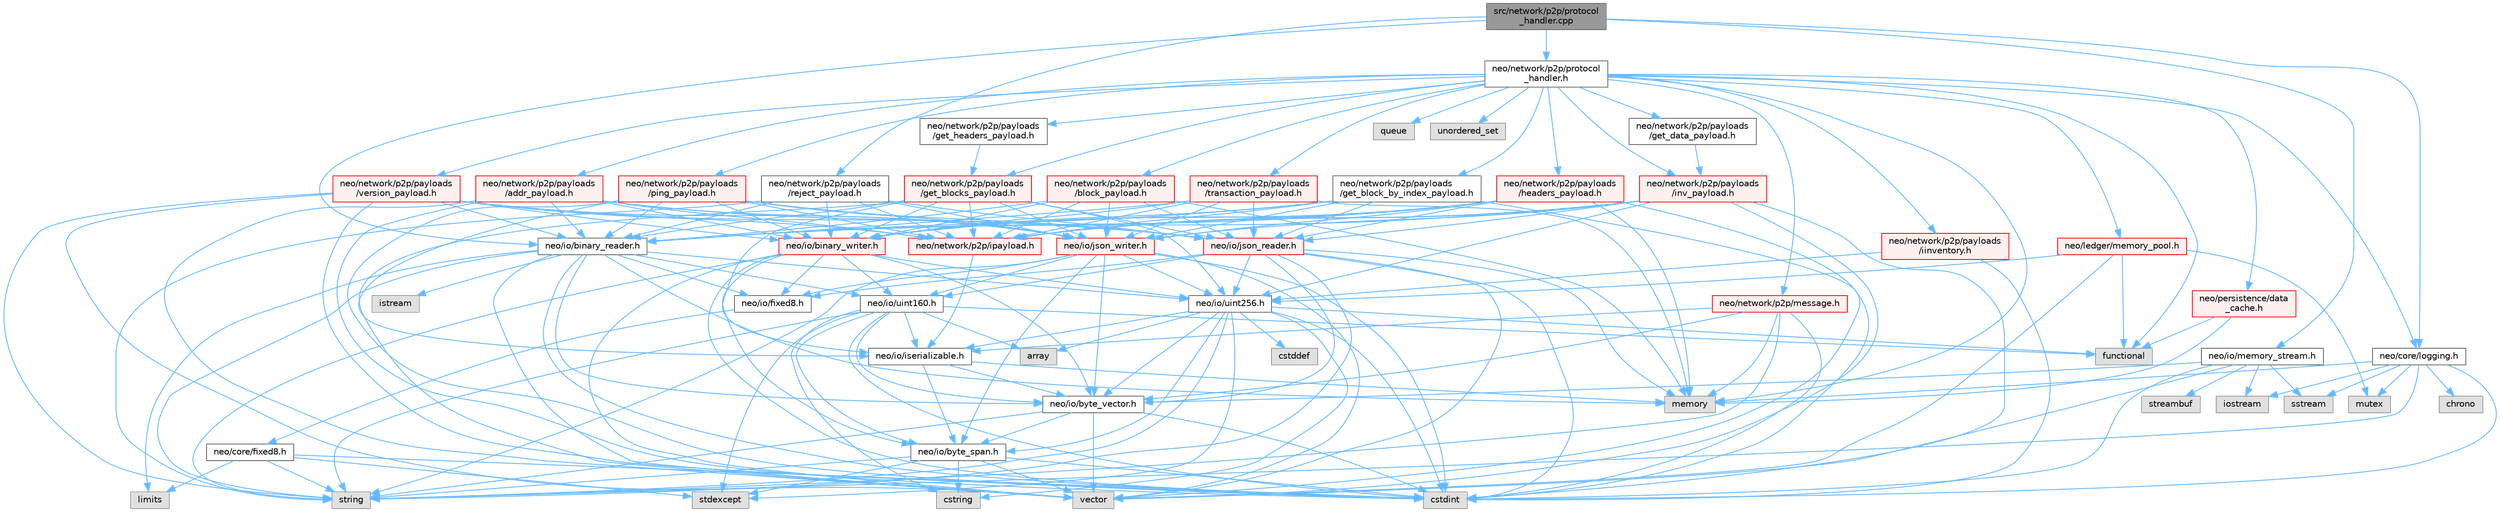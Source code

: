 digraph "src/network/p2p/protocol_handler.cpp"
{
 // LATEX_PDF_SIZE
  bgcolor="transparent";
  edge [fontname=Helvetica,fontsize=10,labelfontname=Helvetica,labelfontsize=10];
  node [fontname=Helvetica,fontsize=10,shape=box,height=0.2,width=0.4];
  Node1 [id="Node000001",label="src/network/p2p/protocol\l_handler.cpp",height=0.2,width=0.4,color="gray40", fillcolor="grey60", style="filled", fontcolor="black",tooltip=" "];
  Node1 -> Node2 [id="edge1_Node000001_Node000002",color="steelblue1",style="solid",tooltip=" "];
  Node2 [id="Node000002",label="neo/core/logging.h",height=0.2,width=0.4,color="grey40", fillcolor="white", style="filled",URL="$core_2logging_8h.html",tooltip=" "];
  Node2 -> Node3 [id="edge2_Node000002_Node000003",color="steelblue1",style="solid",tooltip=" "];
  Node3 [id="Node000003",label="chrono",height=0.2,width=0.4,color="grey60", fillcolor="#E0E0E0", style="filled",tooltip=" "];
  Node2 -> Node4 [id="edge3_Node000002_Node000004",color="steelblue1",style="solid",tooltip=" "];
  Node4 [id="Node000004",label="cstdint",height=0.2,width=0.4,color="grey60", fillcolor="#E0E0E0", style="filled",tooltip=" "];
  Node2 -> Node5 [id="edge4_Node000002_Node000005",color="steelblue1",style="solid",tooltip=" "];
  Node5 [id="Node000005",label="memory",height=0.2,width=0.4,color="grey60", fillcolor="#E0E0E0", style="filled",tooltip=" "];
  Node2 -> Node6 [id="edge5_Node000002_Node000006",color="steelblue1",style="solid",tooltip=" "];
  Node6 [id="Node000006",label="sstream",height=0.2,width=0.4,color="grey60", fillcolor="#E0E0E0", style="filled",tooltip=" "];
  Node2 -> Node7 [id="edge6_Node000002_Node000007",color="steelblue1",style="solid",tooltip=" "];
  Node7 [id="Node000007",label="string",height=0.2,width=0.4,color="grey60", fillcolor="#E0E0E0", style="filled",tooltip=" "];
  Node2 -> Node8 [id="edge7_Node000002_Node000008",color="steelblue1",style="solid",tooltip=" "];
  Node8 [id="Node000008",label="iostream",height=0.2,width=0.4,color="grey60", fillcolor="#E0E0E0", style="filled",tooltip=" "];
  Node2 -> Node9 [id="edge8_Node000002_Node000009",color="steelblue1",style="solid",tooltip=" "];
  Node9 [id="Node000009",label="mutex",height=0.2,width=0.4,color="grey60", fillcolor="#E0E0E0", style="filled",tooltip=" "];
  Node1 -> Node10 [id="edge9_Node000001_Node000010",color="steelblue1",style="solid",tooltip=" "];
  Node10 [id="Node000010",label="neo/io/binary_reader.h",height=0.2,width=0.4,color="grey40", fillcolor="white", style="filled",URL="$binary__reader_8h.html",tooltip=" "];
  Node10 -> Node11 [id="edge10_Node000010_Node000011",color="steelblue1",style="solid",tooltip=" "];
  Node11 [id="Node000011",label="neo/io/byte_vector.h",height=0.2,width=0.4,color="grey40", fillcolor="white", style="filled",URL="$io_2byte__vector_8h.html",tooltip=" "];
  Node11 -> Node12 [id="edge11_Node000011_Node000012",color="steelblue1",style="solid",tooltip=" "];
  Node12 [id="Node000012",label="neo/io/byte_span.h",height=0.2,width=0.4,color="grey40", fillcolor="white", style="filled",URL="$io_2byte__span_8h.html",tooltip=" "];
  Node12 -> Node4 [id="edge12_Node000012_Node000004",color="steelblue1",style="solid",tooltip=" "];
  Node12 -> Node13 [id="edge13_Node000012_Node000013",color="steelblue1",style="solid",tooltip=" "];
  Node13 [id="Node000013",label="cstring",height=0.2,width=0.4,color="grey60", fillcolor="#E0E0E0", style="filled",tooltip=" "];
  Node12 -> Node14 [id="edge14_Node000012_Node000014",color="steelblue1",style="solid",tooltip=" "];
  Node14 [id="Node000014",label="stdexcept",height=0.2,width=0.4,color="grey60", fillcolor="#E0E0E0", style="filled",tooltip=" "];
  Node12 -> Node7 [id="edge15_Node000012_Node000007",color="steelblue1",style="solid",tooltip=" "];
  Node12 -> Node15 [id="edge16_Node000012_Node000015",color="steelblue1",style="solid",tooltip=" "];
  Node15 [id="Node000015",label="vector",height=0.2,width=0.4,color="grey60", fillcolor="#E0E0E0", style="filled",tooltip=" "];
  Node11 -> Node4 [id="edge17_Node000011_Node000004",color="steelblue1",style="solid",tooltip=" "];
  Node11 -> Node7 [id="edge18_Node000011_Node000007",color="steelblue1",style="solid",tooltip=" "];
  Node11 -> Node15 [id="edge19_Node000011_Node000015",color="steelblue1",style="solid",tooltip=" "];
  Node10 -> Node16 [id="edge20_Node000010_Node000016",color="steelblue1",style="solid",tooltip=" "];
  Node16 [id="Node000016",label="neo/io/fixed8.h",height=0.2,width=0.4,color="grey40", fillcolor="white", style="filled",URL="$io_2fixed8_8h.html",tooltip=" "];
  Node16 -> Node17 [id="edge21_Node000016_Node000017",color="steelblue1",style="solid",tooltip=" "];
  Node17 [id="Node000017",label="neo/core/fixed8.h",height=0.2,width=0.4,color="grey40", fillcolor="white", style="filled",URL="$core_2fixed8_8h.html",tooltip=" "];
  Node17 -> Node4 [id="edge22_Node000017_Node000004",color="steelblue1",style="solid",tooltip=" "];
  Node17 -> Node18 [id="edge23_Node000017_Node000018",color="steelblue1",style="solid",tooltip=" "];
  Node18 [id="Node000018",label="limits",height=0.2,width=0.4,color="grey60", fillcolor="#E0E0E0", style="filled",tooltip=" "];
  Node17 -> Node14 [id="edge24_Node000017_Node000014",color="steelblue1",style="solid",tooltip=" "];
  Node17 -> Node7 [id="edge25_Node000017_Node000007",color="steelblue1",style="solid",tooltip=" "];
  Node10 -> Node19 [id="edge26_Node000010_Node000019",color="steelblue1",style="solid",tooltip=" "];
  Node19 [id="Node000019",label="neo/io/uint160.h",height=0.2,width=0.4,color="grey40", fillcolor="white", style="filled",URL="$uint160_8h.html",tooltip=" "];
  Node19 -> Node12 [id="edge27_Node000019_Node000012",color="steelblue1",style="solid",tooltip=" "];
  Node19 -> Node11 [id="edge28_Node000019_Node000011",color="steelblue1",style="solid",tooltip=" "];
  Node19 -> Node20 [id="edge29_Node000019_Node000020",color="steelblue1",style="solid",tooltip=" "];
  Node20 [id="Node000020",label="neo/io/iserializable.h",height=0.2,width=0.4,color="grey40", fillcolor="white", style="filled",URL="$iserializable_8h.html",tooltip=" "];
  Node20 -> Node12 [id="edge30_Node000020_Node000012",color="steelblue1",style="solid",tooltip=" "];
  Node20 -> Node11 [id="edge31_Node000020_Node000011",color="steelblue1",style="solid",tooltip=" "];
  Node20 -> Node5 [id="edge32_Node000020_Node000005",color="steelblue1",style="solid",tooltip=" "];
  Node19 -> Node21 [id="edge33_Node000019_Node000021",color="steelblue1",style="solid",tooltip=" "];
  Node21 [id="Node000021",label="array",height=0.2,width=0.4,color="grey60", fillcolor="#E0E0E0", style="filled",tooltip=" "];
  Node19 -> Node4 [id="edge34_Node000019_Node000004",color="steelblue1",style="solid",tooltip=" "];
  Node19 -> Node13 [id="edge35_Node000019_Node000013",color="steelblue1",style="solid",tooltip=" "];
  Node19 -> Node22 [id="edge36_Node000019_Node000022",color="steelblue1",style="solid",tooltip=" "];
  Node22 [id="Node000022",label="functional",height=0.2,width=0.4,color="grey60", fillcolor="#E0E0E0", style="filled",tooltip=" "];
  Node19 -> Node14 [id="edge37_Node000019_Node000014",color="steelblue1",style="solid",tooltip=" "];
  Node19 -> Node7 [id="edge38_Node000019_Node000007",color="steelblue1",style="solid",tooltip=" "];
  Node10 -> Node23 [id="edge39_Node000010_Node000023",color="steelblue1",style="solid",tooltip=" "];
  Node23 [id="Node000023",label="neo/io/uint256.h",height=0.2,width=0.4,color="grey40", fillcolor="white", style="filled",URL="$uint256_8h.html",tooltip=" "];
  Node23 -> Node12 [id="edge40_Node000023_Node000012",color="steelblue1",style="solid",tooltip=" "];
  Node23 -> Node11 [id="edge41_Node000023_Node000011",color="steelblue1",style="solid",tooltip=" "];
  Node23 -> Node20 [id="edge42_Node000023_Node000020",color="steelblue1",style="solid",tooltip=" "];
  Node23 -> Node21 [id="edge43_Node000023_Node000021",color="steelblue1",style="solid",tooltip=" "];
  Node23 -> Node24 [id="edge44_Node000023_Node000024",color="steelblue1",style="solid",tooltip=" "];
  Node24 [id="Node000024",label="cstddef",height=0.2,width=0.4,color="grey60", fillcolor="#E0E0E0", style="filled",tooltip=" "];
  Node23 -> Node4 [id="edge45_Node000023_Node000004",color="steelblue1",style="solid",tooltip=" "];
  Node23 -> Node13 [id="edge46_Node000023_Node000013",color="steelblue1",style="solid",tooltip=" "];
  Node23 -> Node22 [id="edge47_Node000023_Node000022",color="steelblue1",style="solid",tooltip=" "];
  Node23 -> Node14 [id="edge48_Node000023_Node000014",color="steelblue1",style="solid",tooltip=" "];
  Node23 -> Node7 [id="edge49_Node000023_Node000007",color="steelblue1",style="solid",tooltip=" "];
  Node10 -> Node4 [id="edge50_Node000010_Node000004",color="steelblue1",style="solid",tooltip=" "];
  Node10 -> Node25 [id="edge51_Node000010_Node000025",color="steelblue1",style="solid",tooltip=" "];
  Node25 [id="Node000025",label="istream",height=0.2,width=0.4,color="grey60", fillcolor="#E0E0E0", style="filled",tooltip=" "];
  Node10 -> Node18 [id="edge52_Node000010_Node000018",color="steelblue1",style="solid",tooltip=" "];
  Node10 -> Node5 [id="edge53_Node000010_Node000005",color="steelblue1",style="solid",tooltip=" "];
  Node10 -> Node7 [id="edge54_Node000010_Node000007",color="steelblue1",style="solid",tooltip=" "];
  Node10 -> Node15 [id="edge55_Node000010_Node000015",color="steelblue1",style="solid",tooltip=" "];
  Node1 -> Node26 [id="edge56_Node000001_Node000026",color="steelblue1",style="solid",tooltip=" "];
  Node26 [id="Node000026",label="neo/io/memory_stream.h",height=0.2,width=0.4,color="grey40", fillcolor="white", style="filled",URL="$memory__stream_8h.html",tooltip=" "];
  Node26 -> Node11 [id="edge57_Node000026_Node000011",color="steelblue1",style="solid",tooltip=" "];
  Node26 -> Node4 [id="edge58_Node000026_Node000004",color="steelblue1",style="solid",tooltip=" "];
  Node26 -> Node8 [id="edge59_Node000026_Node000008",color="steelblue1",style="solid",tooltip=" "];
  Node26 -> Node6 [id="edge60_Node000026_Node000006",color="steelblue1",style="solid",tooltip=" "];
  Node26 -> Node27 [id="edge61_Node000026_Node000027",color="steelblue1",style="solid",tooltip=" "];
  Node27 [id="Node000027",label="streambuf",height=0.2,width=0.4,color="grey60", fillcolor="#E0E0E0", style="filled",tooltip=" "];
  Node26 -> Node15 [id="edge62_Node000026_Node000015",color="steelblue1",style="solid",tooltip=" "];
  Node1 -> Node28 [id="edge63_Node000001_Node000028",color="steelblue1",style="solid",tooltip=" "];
  Node28 [id="Node000028",label="neo/network/p2p/payloads\l/reject_payload.h",height=0.2,width=0.4,color="grey40", fillcolor="white", style="filled",URL="$reject__payload_8h.html",tooltip=" "];
  Node28 -> Node10 [id="edge64_Node000028_Node000010",color="steelblue1",style="solid",tooltip=" "];
  Node28 -> Node29 [id="edge65_Node000028_Node000029",color="steelblue1",style="solid",tooltip=" "];
  Node29 [id="Node000029",label="neo/io/binary_writer.h",height=0.2,width=0.4,color="red", fillcolor="#FFF0F0", style="filled",URL="$binary__writer_8h.html",tooltip=" "];
  Node29 -> Node12 [id="edge66_Node000029_Node000012",color="steelblue1",style="solid",tooltip=" "];
  Node29 -> Node11 [id="edge67_Node000029_Node000011",color="steelblue1",style="solid",tooltip=" "];
  Node29 -> Node16 [id="edge68_Node000029_Node000016",color="steelblue1",style="solid",tooltip=" "];
  Node29 -> Node19 [id="edge69_Node000029_Node000019",color="steelblue1",style="solid",tooltip=" "];
  Node29 -> Node23 [id="edge70_Node000029_Node000023",color="steelblue1",style="solid",tooltip=" "];
  Node29 -> Node4 [id="edge71_Node000029_Node000004",color="steelblue1",style="solid",tooltip=" "];
  Node29 -> Node7 [id="edge72_Node000029_Node000007",color="steelblue1",style="solid",tooltip=" "];
  Node29 -> Node15 [id="edge73_Node000029_Node000015",color="steelblue1",style="solid",tooltip=" "];
  Node28 -> Node31 [id="edge74_Node000028_Node000031",color="steelblue1",style="solid",tooltip=" "];
  Node31 [id="Node000031",label="neo/io/json_reader.h",height=0.2,width=0.4,color="red", fillcolor="#FFF0F0", style="filled",URL="$json__reader_8h.html",tooltip=" "];
  Node31 -> Node11 [id="edge75_Node000031_Node000011",color="steelblue1",style="solid",tooltip=" "];
  Node31 -> Node16 [id="edge76_Node000031_Node000016",color="steelblue1",style="solid",tooltip=" "];
  Node31 -> Node19 [id="edge77_Node000031_Node000019",color="steelblue1",style="solid",tooltip=" "];
  Node31 -> Node23 [id="edge78_Node000031_Node000023",color="steelblue1",style="solid",tooltip=" "];
  Node31 -> Node4 [id="edge79_Node000031_Node000004",color="steelblue1",style="solid",tooltip=" "];
  Node31 -> Node5 [id="edge80_Node000031_Node000005",color="steelblue1",style="solid",tooltip=" "];
  Node31 -> Node7 [id="edge81_Node000031_Node000007",color="steelblue1",style="solid",tooltip=" "];
  Node31 -> Node15 [id="edge82_Node000031_Node000015",color="steelblue1",style="solid",tooltip=" "];
  Node28 -> Node56 [id="edge83_Node000028_Node000056",color="steelblue1",style="solid",tooltip=" "];
  Node56 [id="Node000056",label="neo/io/json_writer.h",height=0.2,width=0.4,color="red", fillcolor="#FFF0F0", style="filled",URL="$json__writer_8h.html",tooltip=" "];
  Node56 -> Node12 [id="edge84_Node000056_Node000012",color="steelblue1",style="solid",tooltip=" "];
  Node56 -> Node11 [id="edge85_Node000056_Node000011",color="steelblue1",style="solid",tooltip=" "];
  Node56 -> Node16 [id="edge86_Node000056_Node000016",color="steelblue1",style="solid",tooltip=" "];
  Node56 -> Node19 [id="edge87_Node000056_Node000019",color="steelblue1",style="solid",tooltip=" "];
  Node56 -> Node23 [id="edge88_Node000056_Node000023",color="steelblue1",style="solid",tooltip=" "];
  Node56 -> Node4 [id="edge89_Node000056_Node000004",color="steelblue1",style="solid",tooltip=" "];
  Node56 -> Node7 [id="edge90_Node000056_Node000007",color="steelblue1",style="solid",tooltip=" "];
  Node56 -> Node15 [id="edge91_Node000056_Node000015",color="steelblue1",style="solid",tooltip=" "];
  Node28 -> Node57 [id="edge92_Node000028_Node000057",color="steelblue1",style="solid",tooltip=" "];
  Node57 [id="Node000057",label="neo/network/p2p/ipayload.h",height=0.2,width=0.4,color="red", fillcolor="#FFF0F0", style="filled",URL="$p2p_2ipayload_8h.html",tooltip=" "];
  Node57 -> Node20 [id="edge93_Node000057_Node000020",color="steelblue1",style="solid",tooltip=" "];
  Node28 -> Node7 [id="edge94_Node000028_Node000007",color="steelblue1",style="solid",tooltip=" "];
  Node1 -> Node59 [id="edge95_Node000001_Node000059",color="steelblue1",style="solid",tooltip=" "];
  Node59 [id="Node000059",label="neo/network/p2p/protocol\l_handler.h",height=0.2,width=0.4,color="grey40", fillcolor="white", style="filled",URL="$protocol__handler_8h.html",tooltip=" "];
  Node59 -> Node2 [id="edge96_Node000059_Node000002",color="steelblue1",style="solid",tooltip=" "];
  Node59 -> Node60 [id="edge97_Node000059_Node000060",color="steelblue1",style="solid",tooltip=" "];
  Node60 [id="Node000060",label="neo/ledger/memory_pool.h",height=0.2,width=0.4,color="red", fillcolor="#FFF0F0", style="filled",URL="$ledger_2memory__pool_8h.html",tooltip=" "];
  Node60 -> Node23 [id="edge98_Node000060_Node000023",color="steelblue1",style="solid",tooltip=" "];
  Node60 -> Node22 [id="edge99_Node000060_Node000022",color="steelblue1",style="solid",tooltip=" "];
  Node60 -> Node9 [id="edge100_Node000060_Node000009",color="steelblue1",style="solid",tooltip=" "];
  Node60 -> Node15 [id="edge101_Node000060_Node000015",color="steelblue1",style="solid",tooltip=" "];
  Node59 -> Node78 [id="edge102_Node000059_Node000078",color="steelblue1",style="solid",tooltip=" "];
  Node78 [id="Node000078",label="neo/network/p2p/message.h",height=0.2,width=0.4,color="red", fillcolor="#FFF0F0", style="filled",URL="$message_8h.html",tooltip=" "];
  Node78 -> Node11 [id="edge103_Node000078_Node000011",color="steelblue1",style="solid",tooltip=" "];
  Node78 -> Node20 [id="edge104_Node000078_Node000020",color="steelblue1",style="solid",tooltip=" "];
  Node78 -> Node4 [id="edge105_Node000078_Node000004",color="steelblue1",style="solid",tooltip=" "];
  Node78 -> Node5 [id="edge106_Node000078_Node000005",color="steelblue1",style="solid",tooltip=" "];
  Node78 -> Node7 [id="edge107_Node000078_Node000007",color="steelblue1",style="solid",tooltip=" "];
  Node59 -> Node81 [id="edge108_Node000059_Node000081",color="steelblue1",style="solid",tooltip=" "];
  Node81 [id="Node000081",label="neo/network/p2p/payloads\l/addr_payload.h",height=0.2,width=0.4,color="red", fillcolor="#FFF0F0", style="filled",URL="$addr__payload_8h.html",tooltip=" "];
  Node81 -> Node10 [id="edge109_Node000081_Node000010",color="steelblue1",style="solid",tooltip=" "];
  Node81 -> Node29 [id="edge110_Node000081_Node000029",color="steelblue1",style="solid",tooltip=" "];
  Node81 -> Node31 [id="edge111_Node000081_Node000031",color="steelblue1",style="solid",tooltip=" "];
  Node81 -> Node56 [id="edge112_Node000081_Node000056",color="steelblue1",style="solid",tooltip=" "];
  Node81 -> Node57 [id="edge113_Node000081_Node000057",color="steelblue1",style="solid",tooltip=" "];
  Node81 -> Node4 [id="edge114_Node000081_Node000004",color="steelblue1",style="solid",tooltip=" "];
  Node81 -> Node15 [id="edge115_Node000081_Node000015",color="steelblue1",style="solid",tooltip=" "];
  Node59 -> Node83 [id="edge116_Node000059_Node000083",color="steelblue1",style="solid",tooltip=" "];
  Node83 [id="Node000083",label="neo/network/p2p/payloads\l/block_payload.h",height=0.2,width=0.4,color="red", fillcolor="#FFF0F0", style="filled",URL="$block__payload_8h.html",tooltip=" "];
  Node83 -> Node10 [id="edge117_Node000083_Node000010",color="steelblue1",style="solid",tooltip=" "];
  Node83 -> Node29 [id="edge118_Node000083_Node000029",color="steelblue1",style="solid",tooltip=" "];
  Node83 -> Node31 [id="edge119_Node000083_Node000031",color="steelblue1",style="solid",tooltip=" "];
  Node83 -> Node56 [id="edge120_Node000083_Node000056",color="steelblue1",style="solid",tooltip=" "];
  Node83 -> Node57 [id="edge121_Node000083_Node000057",color="steelblue1",style="solid",tooltip=" "];
  Node83 -> Node5 [id="edge122_Node000083_Node000005",color="steelblue1",style="solid",tooltip=" "];
  Node59 -> Node86 [id="edge123_Node000059_Node000086",color="steelblue1",style="solid",tooltip=" "];
  Node86 [id="Node000086",label="neo/network/p2p/payloads\l/get_block_by_index_payload.h",height=0.2,width=0.4,color="grey40", fillcolor="white", style="filled",URL="$get__block__by__index__payload_8h.html",tooltip=" "];
  Node86 -> Node10 [id="edge124_Node000086_Node000010",color="steelblue1",style="solid",tooltip=" "];
  Node86 -> Node29 [id="edge125_Node000086_Node000029",color="steelblue1",style="solid",tooltip=" "];
  Node86 -> Node31 [id="edge126_Node000086_Node000031",color="steelblue1",style="solid",tooltip=" "];
  Node86 -> Node56 [id="edge127_Node000086_Node000056",color="steelblue1",style="solid",tooltip=" "];
  Node86 -> Node57 [id="edge128_Node000086_Node000057",color="steelblue1",style="solid",tooltip=" "];
  Node86 -> Node4 [id="edge129_Node000086_Node000004",color="steelblue1",style="solid",tooltip=" "];
  Node59 -> Node87 [id="edge130_Node000059_Node000087",color="steelblue1",style="solid",tooltip=" "];
  Node87 [id="Node000087",label="neo/network/p2p/payloads\l/get_blocks_payload.h",height=0.2,width=0.4,color="red", fillcolor="#FFF0F0", style="filled",URL="$get__blocks__payload_8h.html",tooltip=" "];
  Node87 -> Node10 [id="edge131_Node000087_Node000010",color="steelblue1",style="solid",tooltip=" "];
  Node87 -> Node29 [id="edge132_Node000087_Node000029",color="steelblue1",style="solid",tooltip=" "];
  Node87 -> Node20 [id="edge133_Node000087_Node000020",color="steelblue1",style="solid",tooltip=" "];
  Node87 -> Node31 [id="edge134_Node000087_Node000031",color="steelblue1",style="solid",tooltip=" "];
  Node87 -> Node56 [id="edge135_Node000087_Node000056",color="steelblue1",style="solid",tooltip=" "];
  Node87 -> Node23 [id="edge136_Node000087_Node000023",color="steelblue1",style="solid",tooltip=" "];
  Node87 -> Node57 [id="edge137_Node000087_Node000057",color="steelblue1",style="solid",tooltip=" "];
  Node87 -> Node15 [id="edge138_Node000087_Node000015",color="steelblue1",style="solid",tooltip=" "];
  Node59 -> Node88 [id="edge139_Node000059_Node000088",color="steelblue1",style="solid",tooltip=" "];
  Node88 [id="Node000088",label="neo/network/p2p/payloads\l/get_data_payload.h",height=0.2,width=0.4,color="grey40", fillcolor="white", style="filled",URL="$get__data__payload_8h.html",tooltip=" "];
  Node88 -> Node89 [id="edge140_Node000088_Node000089",color="steelblue1",style="solid",tooltip=" "];
  Node89 [id="Node000089",label="neo/network/p2p/payloads\l/inv_payload.h",height=0.2,width=0.4,color="red", fillcolor="#FFF0F0", style="filled",URL="$inv__payload_8h.html",tooltip=" "];
  Node89 -> Node10 [id="edge141_Node000089_Node000010",color="steelblue1",style="solid",tooltip=" "];
  Node89 -> Node29 [id="edge142_Node000089_Node000029",color="steelblue1",style="solid",tooltip=" "];
  Node89 -> Node31 [id="edge143_Node000089_Node000031",color="steelblue1",style="solid",tooltip=" "];
  Node89 -> Node56 [id="edge144_Node000089_Node000056",color="steelblue1",style="solid",tooltip=" "];
  Node89 -> Node23 [id="edge145_Node000089_Node000023",color="steelblue1",style="solid",tooltip=" "];
  Node89 -> Node57 [id="edge146_Node000089_Node000057",color="steelblue1",style="solid",tooltip=" "];
  Node89 -> Node4 [id="edge147_Node000089_Node000004",color="steelblue1",style="solid",tooltip=" "];
  Node89 -> Node15 [id="edge148_Node000089_Node000015",color="steelblue1",style="solid",tooltip=" "];
  Node59 -> Node91 [id="edge149_Node000059_Node000091",color="steelblue1",style="solid",tooltip=" "];
  Node91 [id="Node000091",label="neo/network/p2p/payloads\l/get_headers_payload.h",height=0.2,width=0.4,color="grey40", fillcolor="white", style="filled",URL="$get__headers__payload_8h.html",tooltip=" "];
  Node91 -> Node87 [id="edge150_Node000091_Node000087",color="steelblue1",style="solid",tooltip=" "];
  Node59 -> Node92 [id="edge151_Node000059_Node000092",color="steelblue1",style="solid",tooltip=" "];
  Node92 [id="Node000092",label="neo/network/p2p/payloads\l/headers_payload.h",height=0.2,width=0.4,color="red", fillcolor="#FFF0F0", style="filled",URL="$headers__payload_8h.html",tooltip=" "];
  Node92 -> Node10 [id="edge152_Node000092_Node000010",color="steelblue1",style="solid",tooltip=" "];
  Node92 -> Node29 [id="edge153_Node000092_Node000029",color="steelblue1",style="solid",tooltip=" "];
  Node92 -> Node31 [id="edge154_Node000092_Node000031",color="steelblue1",style="solid",tooltip=" "];
  Node92 -> Node56 [id="edge155_Node000092_Node000056",color="steelblue1",style="solid",tooltip=" "];
  Node92 -> Node57 [id="edge156_Node000092_Node000057",color="steelblue1",style="solid",tooltip=" "];
  Node92 -> Node5 [id="edge157_Node000092_Node000005",color="steelblue1",style="solid",tooltip=" "];
  Node92 -> Node15 [id="edge158_Node000092_Node000015",color="steelblue1",style="solid",tooltip=" "];
  Node59 -> Node72 [id="edge159_Node000059_Node000072",color="steelblue1",style="solid",tooltip=" "];
  Node72 [id="Node000072",label="neo/network/p2p/payloads\l/iinventory.h",height=0.2,width=0.4,color="red", fillcolor="#FFF0F0", style="filled",URL="$payloads_2iinventory_8h.html",tooltip=" "];
  Node72 -> Node23 [id="edge160_Node000072_Node000023",color="steelblue1",style="solid",tooltip=" "];
  Node72 -> Node4 [id="edge161_Node000072_Node000004",color="steelblue1",style="solid",tooltip=" "];
  Node59 -> Node89 [id="edge162_Node000059_Node000089",color="steelblue1",style="solid",tooltip=" "];
  Node59 -> Node93 [id="edge163_Node000059_Node000093",color="steelblue1",style="solid",tooltip=" "];
  Node93 [id="Node000093",label="neo/network/p2p/payloads\l/ping_payload.h",height=0.2,width=0.4,color="red", fillcolor="#FFF0F0", style="filled",URL="$ping__payload_8h.html",tooltip=" "];
  Node93 -> Node10 [id="edge164_Node000093_Node000010",color="steelblue1",style="solid",tooltip=" "];
  Node93 -> Node29 [id="edge165_Node000093_Node000029",color="steelblue1",style="solid",tooltip=" "];
  Node93 -> Node20 [id="edge166_Node000093_Node000020",color="steelblue1",style="solid",tooltip=" "];
  Node93 -> Node31 [id="edge167_Node000093_Node000031",color="steelblue1",style="solid",tooltip=" "];
  Node93 -> Node56 [id="edge168_Node000093_Node000056",color="steelblue1",style="solid",tooltip=" "];
  Node93 -> Node57 [id="edge169_Node000093_Node000057",color="steelblue1",style="solid",tooltip=" "];
  Node93 -> Node4 [id="edge170_Node000093_Node000004",color="steelblue1",style="solid",tooltip=" "];
  Node59 -> Node94 [id="edge171_Node000059_Node000094",color="steelblue1",style="solid",tooltip=" "];
  Node94 [id="Node000094",label="neo/network/p2p/payloads\l/transaction_payload.h",height=0.2,width=0.4,color="red", fillcolor="#FFF0F0", style="filled",URL="$transaction__payload_8h.html",tooltip=" "];
  Node94 -> Node10 [id="edge172_Node000094_Node000010",color="steelblue1",style="solid",tooltip=" "];
  Node94 -> Node29 [id="edge173_Node000094_Node000029",color="steelblue1",style="solid",tooltip=" "];
  Node94 -> Node31 [id="edge174_Node000094_Node000031",color="steelblue1",style="solid",tooltip=" "];
  Node94 -> Node56 [id="edge175_Node000094_Node000056",color="steelblue1",style="solid",tooltip=" "];
  Node94 -> Node57 [id="edge176_Node000094_Node000057",color="steelblue1",style="solid",tooltip=" "];
  Node94 -> Node5 [id="edge177_Node000094_Node000005",color="steelblue1",style="solid",tooltip=" "];
  Node59 -> Node95 [id="edge178_Node000059_Node000095",color="steelblue1",style="solid",tooltip=" "];
  Node95 [id="Node000095",label="neo/network/p2p/payloads\l/version_payload.h",height=0.2,width=0.4,color="red", fillcolor="#FFF0F0", style="filled",URL="$version__payload_8h.html",tooltip=" "];
  Node95 -> Node10 [id="edge179_Node000095_Node000010",color="steelblue1",style="solid",tooltip=" "];
  Node95 -> Node29 [id="edge180_Node000095_Node000029",color="steelblue1",style="solid",tooltip=" "];
  Node95 -> Node31 [id="edge181_Node000095_Node000031",color="steelblue1",style="solid",tooltip=" "];
  Node95 -> Node56 [id="edge182_Node000095_Node000056",color="steelblue1",style="solid",tooltip=" "];
  Node95 -> Node57 [id="edge183_Node000095_Node000057",color="steelblue1",style="solid",tooltip=" "];
  Node95 -> Node4 [id="edge184_Node000095_Node000004",color="steelblue1",style="solid",tooltip=" "];
  Node95 -> Node7 [id="edge185_Node000095_Node000007",color="steelblue1",style="solid",tooltip=" "];
  Node95 -> Node15 [id="edge186_Node000095_Node000015",color="steelblue1",style="solid",tooltip=" "];
  Node59 -> Node100 [id="edge187_Node000059_Node000100",color="steelblue1",style="solid",tooltip=" "];
  Node100 [id="Node000100",label="neo/persistence/data\l_cache.h",height=0.2,width=0.4,color="red", fillcolor="#FFF0F0", style="filled",URL="$data__cache_8h.html",tooltip=" "];
  Node100 -> Node22 [id="edge188_Node000100_Node000022",color="steelblue1",style="solid",tooltip=" "];
  Node100 -> Node5 [id="edge189_Node000100_Node000005",color="steelblue1",style="solid",tooltip=" "];
  Node59 -> Node22 [id="edge190_Node000059_Node000022",color="steelblue1",style="solid",tooltip=" "];
  Node59 -> Node5 [id="edge191_Node000059_Node000005",color="steelblue1",style="solid",tooltip=" "];
  Node59 -> Node110 [id="edge192_Node000059_Node000110",color="steelblue1",style="solid",tooltip=" "];
  Node110 [id="Node000110",label="queue",height=0.2,width=0.4,color="grey60", fillcolor="#E0E0E0", style="filled",tooltip=" "];
  Node59 -> Node111 [id="edge193_Node000059_Node000111",color="steelblue1",style="solid",tooltip=" "];
  Node111 [id="Node000111",label="unordered_set",height=0.2,width=0.4,color="grey60", fillcolor="#E0E0E0", style="filled",tooltip=" "];
}
